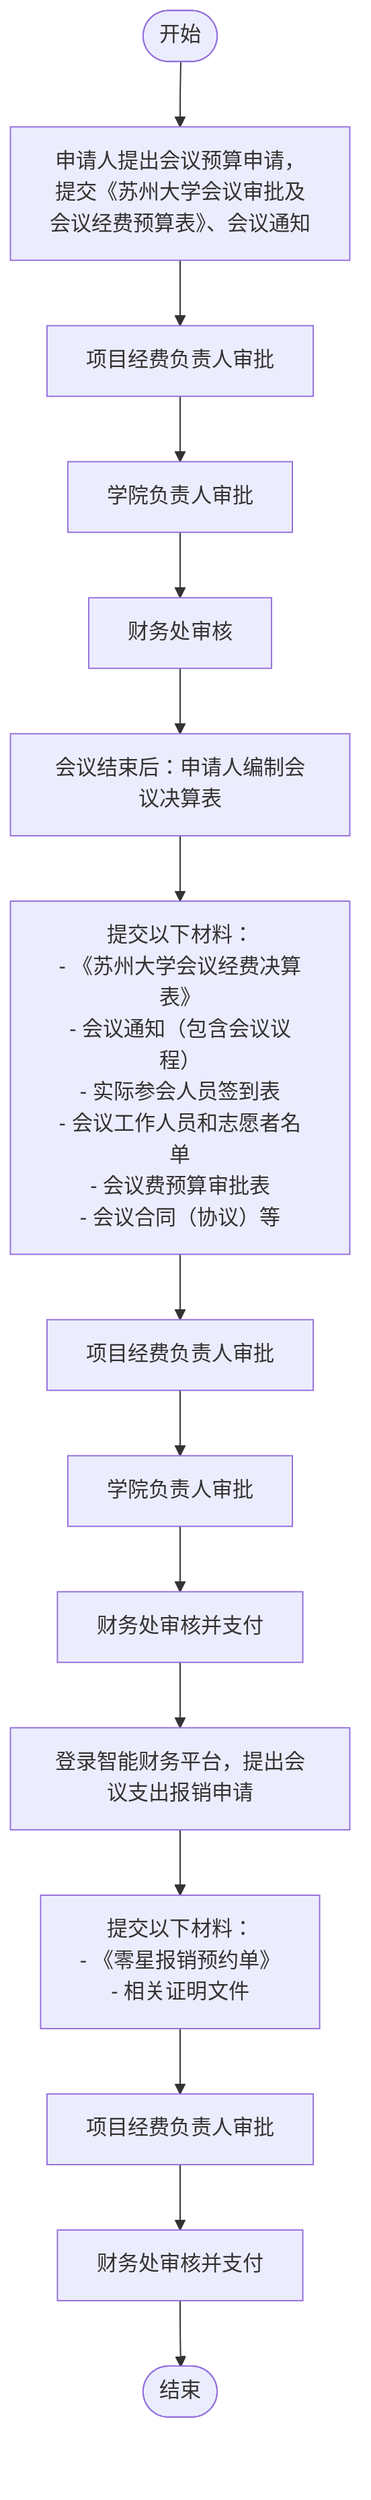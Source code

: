flowchart TD
    Start(["开始"]) --> A["申请人提出会议预算申请，提交《苏州大学会议审批及会议经费预算表》、会议通知"]
    A --> B["项目经费负责人审批"]
    B --> C["学院负责人审批"]
    C --> D["财务处审核"]
    D --> E["会议结束后：申请人编制会议决算表"]
    E --> F["提交以下材料：\n- 《苏州大学会议经费决算表》\n- 会议通知（包含会议议程）\n- 实际参会人员签到表\n- 会议工作人员和志愿者名单\n- 会议费预算审批表\n- 会议合同（协议）等"]
    F --> G["项目经费负责人审批"]
    G --> H["学院负责人审批"]
    H --> I["财务处审核并支付"]
    I --> J["登录智能财务平台，提出会议支出报销申请"]
    J --> K["提交以下材料：\n- 《零星报销预约单》\n- 相关证明文件"]
    K --> L["项目经费负责人审批"]
    L --> M["财务处审核并支付"]
    M --> End(["结束"])
